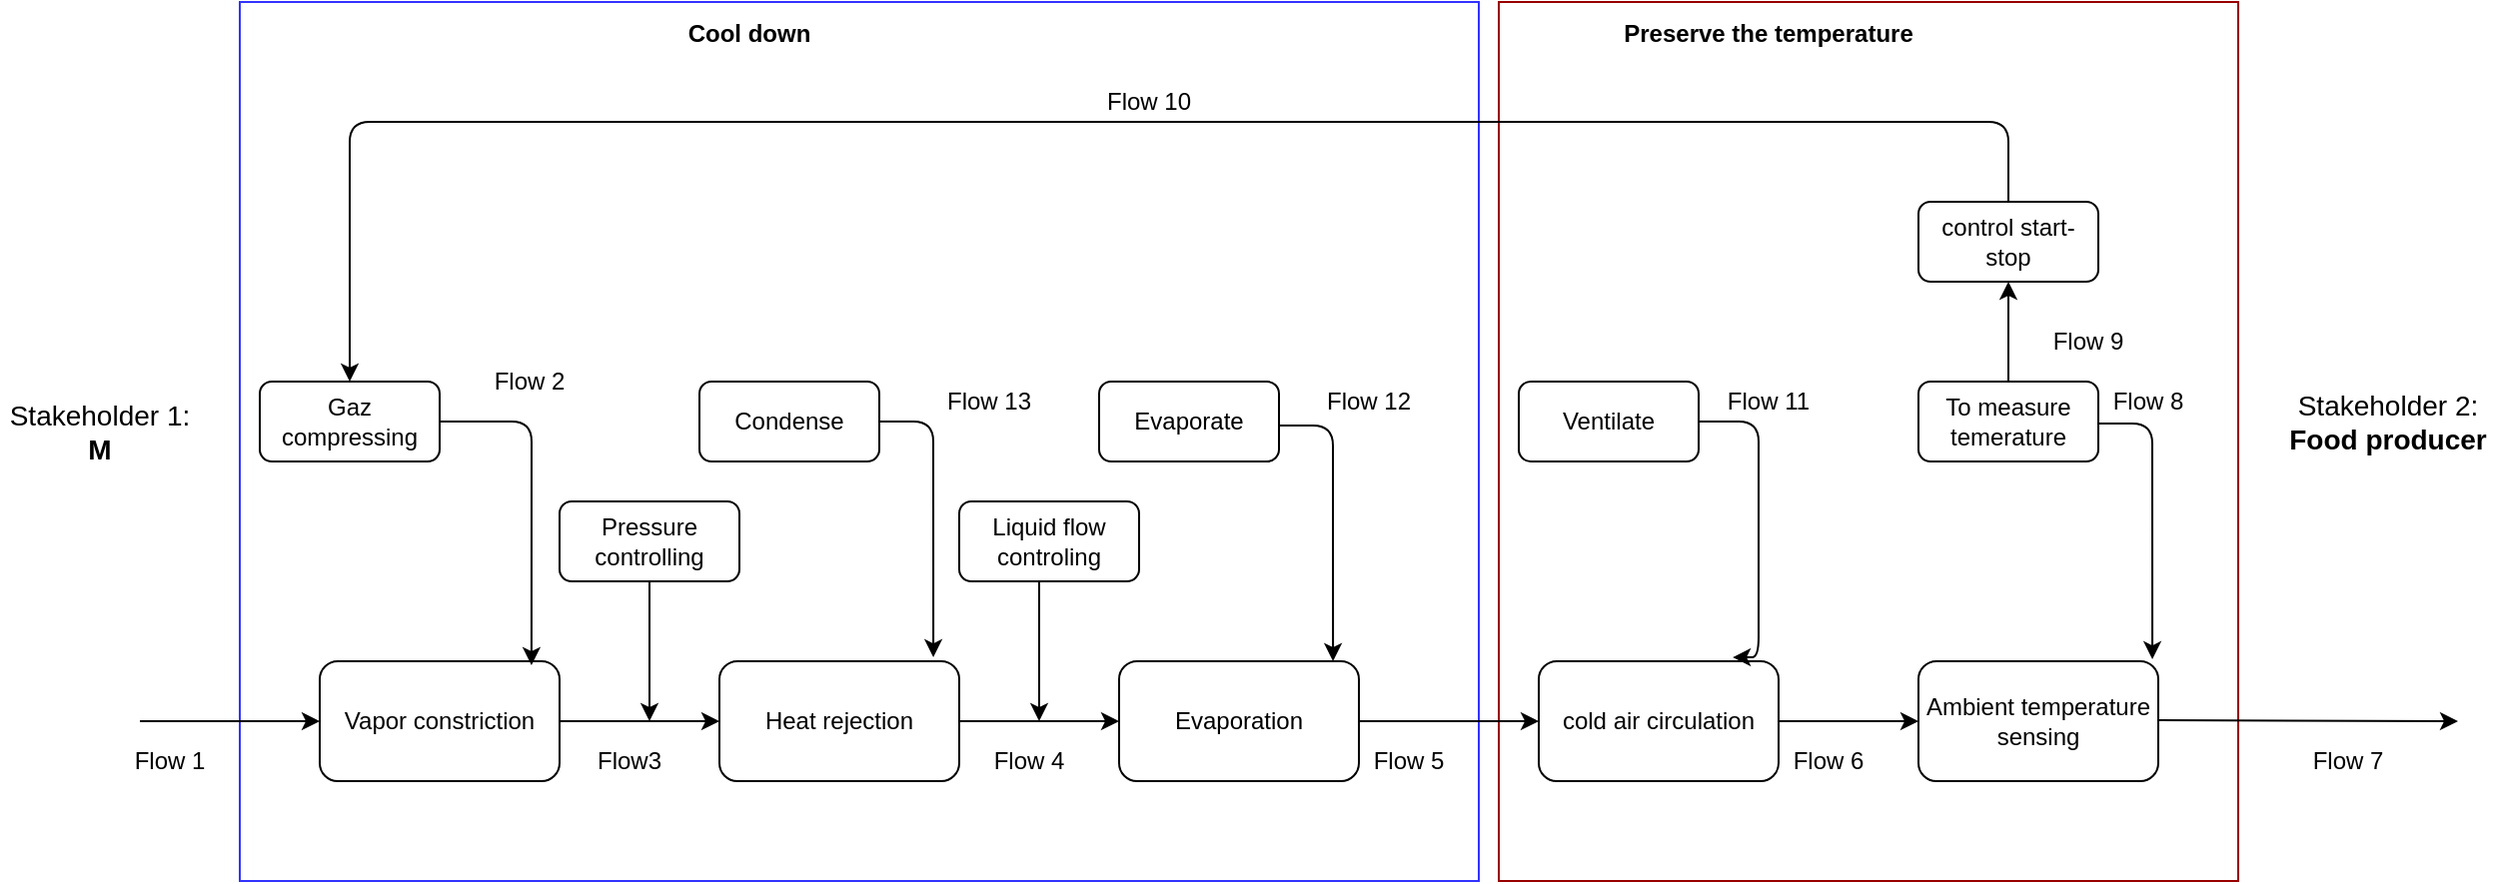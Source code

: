 <mxfile version="14.7.4" type="github">
  <diagram id="EVZrFt1r1atZXmSjvw7J" name="Page-1">
    <mxGraphModel dx="1666" dy="831" grid="1" gridSize="10" guides="1" tooltips="1" connect="1" arrows="1" fold="1" page="1" pageScale="1" pageWidth="827" pageHeight="1169" math="0" shadow="0">
      <root>
        <mxCell id="0" />
        <mxCell id="1" parent="0" />
        <mxCell id="fz1JVw6y3OA5qOB74j5y-1" value="" style="rounded=0;whiteSpace=wrap;html=1;shadow=0;strokeColor=#990000;" parent="1" vertex="1">
          <mxGeometry x="750" y="140" width="370" height="440" as="geometry" />
        </mxCell>
        <mxCell id="fz1JVw6y3OA5qOB74j5y-2" value="" style="rounded=0;whiteSpace=wrap;html=1;shadow=0;strokeColor=#3333FF;" parent="1" vertex="1">
          <mxGeometry x="120" y="140" width="620" height="440" as="geometry" />
        </mxCell>
        <mxCell id="fz1JVw6y3OA5qOB74j5y-3" value="" style="edgeStyle=orthogonalEdgeStyle;rounded=0;orthogonalLoop=1;jettySize=auto;html=1;" parent="1" source="fz1JVw6y3OA5qOB74j5y-4" target="fz1JVw6y3OA5qOB74j5y-6" edge="1">
          <mxGeometry relative="1" as="geometry" />
        </mxCell>
        <mxCell id="fz1JVw6y3OA5qOB74j5y-4" value="Vapor constriction" style="rounded=1;whiteSpace=wrap;html=1;" parent="1" vertex="1">
          <mxGeometry x="160" y="470" width="120" height="60" as="geometry" />
        </mxCell>
        <mxCell id="fz1JVw6y3OA5qOB74j5y-5" value="" style="edgeStyle=orthogonalEdgeStyle;rounded=0;orthogonalLoop=1;jettySize=auto;html=1;" parent="1" source="fz1JVw6y3OA5qOB74j5y-6" target="fz1JVw6y3OA5qOB74j5y-8" edge="1">
          <mxGeometry relative="1" as="geometry" />
        </mxCell>
        <mxCell id="fz1JVw6y3OA5qOB74j5y-6" value="Heat rejection" style="whiteSpace=wrap;html=1;rounded=1;" parent="1" vertex="1">
          <mxGeometry x="360" y="470" width="120" height="60" as="geometry" />
        </mxCell>
        <mxCell id="fz1JVw6y3OA5qOB74j5y-7" value="" style="edgeStyle=orthogonalEdgeStyle;rounded=0;orthogonalLoop=1;jettySize=auto;html=1;" parent="1" source="fz1JVw6y3OA5qOB74j5y-8" target="fz1JVw6y3OA5qOB74j5y-10" edge="1">
          <mxGeometry relative="1" as="geometry" />
        </mxCell>
        <mxCell id="fz1JVw6y3OA5qOB74j5y-8" value="Evaporation" style="whiteSpace=wrap;html=1;rounded=1;" parent="1" vertex="1">
          <mxGeometry x="560" y="470" width="120" height="60" as="geometry" />
        </mxCell>
        <mxCell id="fz1JVw6y3OA5qOB74j5y-9" value="" style="edgeStyle=orthogonalEdgeStyle;rounded=0;orthogonalLoop=1;jettySize=auto;html=1;" parent="1" source="fz1JVw6y3OA5qOB74j5y-10" target="fz1JVw6y3OA5qOB74j5y-11" edge="1">
          <mxGeometry relative="1" as="geometry" />
        </mxCell>
        <mxCell id="fz1JVw6y3OA5qOB74j5y-10" value="cold air circulation" style="whiteSpace=wrap;html=1;rounded=1;" parent="1" vertex="1">
          <mxGeometry x="770" y="470" width="120" height="60" as="geometry" />
        </mxCell>
        <mxCell id="fz1JVw6y3OA5qOB74j5y-11" value="Ambient temperature sensing " style="whiteSpace=wrap;html=1;rounded=1;" parent="1" vertex="1">
          <mxGeometry x="960" y="470" width="120" height="60" as="geometry" />
        </mxCell>
        <mxCell id="fz1JVw6y3OA5qOB74j5y-12" value="" style="endArrow=classic;html=1;" parent="1" target="fz1JVw6y3OA5qOB74j5y-4" edge="1">
          <mxGeometry width="50" height="50" relative="1" as="geometry">
            <mxPoint x="70" y="500" as="sourcePoint" />
            <mxPoint x="510" y="470" as="targetPoint" />
          </mxGeometry>
        </mxCell>
        <mxCell id="fz1JVw6y3OA5qOB74j5y-13" value="Flow3" style="text;html=1;strokeColor=none;fillColor=none;align=center;verticalAlign=middle;whiteSpace=wrap;rounded=0;" parent="1" vertex="1">
          <mxGeometry x="290" y="510" width="50" height="20" as="geometry" />
        </mxCell>
        <mxCell id="fz1JVw6y3OA5qOB74j5y-14" value="Gaz compressing" style="rounded=1;whiteSpace=wrap;html=1;" parent="1" vertex="1">
          <mxGeometry x="130" y="330" width="90" height="40" as="geometry" />
        </mxCell>
        <mxCell id="fz1JVw6y3OA5qOB74j5y-15" value="" style="edgeStyle=segmentEdgeStyle;endArrow=classic;html=1;exitX=1;exitY=0.5;exitDx=0;exitDy=0;entryX=0.883;entryY=0.033;entryDx=0;entryDy=0;entryPerimeter=0;" parent="1" source="fz1JVw6y3OA5qOB74j5y-14" target="fz1JVw6y3OA5qOB74j5y-4" edge="1">
          <mxGeometry width="50" height="50" relative="1" as="geometry">
            <mxPoint x="460" y="520" as="sourcePoint" />
            <mxPoint x="510" y="470" as="targetPoint" />
          </mxGeometry>
        </mxCell>
        <mxCell id="fz1JVw6y3OA5qOB74j5y-16" value="&lt;div&gt;Pressure &lt;br&gt;&lt;/div&gt;&lt;div&gt;controlling&lt;br&gt;&lt;/div&gt;" style="rounded=1;whiteSpace=wrap;html=1;" parent="1" vertex="1">
          <mxGeometry x="280" y="390" width="90" height="40" as="geometry" />
        </mxCell>
        <mxCell id="fz1JVw6y3OA5qOB74j5y-17" value="" style="endArrow=classic;html=1;exitX=0.5;exitY=1;exitDx=0;exitDy=0;" parent="1" source="fz1JVw6y3OA5qOB74j5y-16" edge="1">
          <mxGeometry width="50" height="50" relative="1" as="geometry">
            <mxPoint x="460" y="520" as="sourcePoint" />
            <mxPoint x="325" y="500" as="targetPoint" />
          </mxGeometry>
        </mxCell>
        <mxCell id="fz1JVw6y3OA5qOB74j5y-18" value="Flow 2" style="text;html=1;strokeColor=none;fillColor=none;align=center;verticalAlign=middle;whiteSpace=wrap;rounded=0;" parent="1" vertex="1">
          <mxGeometry x="220" y="320" width="90" height="20" as="geometry" />
        </mxCell>
        <mxCell id="fz1JVw6y3OA5qOB74j5y-19" value="Condense" style="rounded=1;whiteSpace=wrap;html=1;" parent="1" vertex="1">
          <mxGeometry x="350" y="330" width="90" height="40" as="geometry" />
        </mxCell>
        <mxCell id="fz1JVw6y3OA5qOB74j5y-20" value="" style="edgeStyle=segmentEdgeStyle;endArrow=classic;html=1;exitX=1;exitY=0.5;exitDx=0;exitDy=0;entryX=0.892;entryY=-0.033;entryDx=0;entryDy=0;entryPerimeter=0;" parent="1" source="fz1JVw6y3OA5qOB74j5y-19" target="fz1JVw6y3OA5qOB74j5y-6" edge="1">
          <mxGeometry width="50" height="50" relative="1" as="geometry">
            <mxPoint x="440" y="340" as="sourcePoint" />
            <mxPoint x="485.96" y="461.98" as="targetPoint" />
          </mxGeometry>
        </mxCell>
        <mxCell id="fz1JVw6y3OA5qOB74j5y-21" value="Flow 10" style="text;html=1;strokeColor=none;fillColor=none;align=center;verticalAlign=middle;whiteSpace=wrap;rounded=0;" parent="1" vertex="1">
          <mxGeometry x="530" y="180" width="90" height="20" as="geometry" />
        </mxCell>
        <mxCell id="fz1JVw6y3OA5qOB74j5y-22" value="Liquid flow controling" style="rounded=1;whiteSpace=wrap;html=1;" parent="1" vertex="1">
          <mxGeometry x="480" y="390" width="90" height="40" as="geometry" />
        </mxCell>
        <mxCell id="fz1JVw6y3OA5qOB74j5y-23" value="" style="endArrow=classic;html=1;exitX=0.5;exitY=1;exitDx=0;exitDy=0;" parent="1" edge="1">
          <mxGeometry width="50" height="50" relative="1" as="geometry">
            <mxPoint x="520" y="430" as="sourcePoint" />
            <mxPoint x="520" y="500" as="targetPoint" />
          </mxGeometry>
        </mxCell>
        <mxCell id="fz1JVw6y3OA5qOB74j5y-24" value="Flow 4" style="text;html=1;strokeColor=none;fillColor=none;align=center;verticalAlign=middle;whiteSpace=wrap;rounded=0;" parent="1" vertex="1">
          <mxGeometry x="490" y="510" width="50" height="20" as="geometry" />
        </mxCell>
        <mxCell id="fz1JVw6y3OA5qOB74j5y-25" value="Flow 5" style="text;html=1;strokeColor=none;fillColor=none;align=center;verticalAlign=middle;whiteSpace=wrap;rounded=0;" parent="1" vertex="1">
          <mxGeometry x="680" y="510" width="50" height="20" as="geometry" />
        </mxCell>
        <mxCell id="fz1JVw6y3OA5qOB74j5y-26" value="Evaporate" style="rounded=1;whiteSpace=wrap;html=1;" parent="1" vertex="1">
          <mxGeometry x="550" y="330" width="90" height="40" as="geometry" />
        </mxCell>
        <mxCell id="fz1JVw6y3OA5qOB74j5y-27" value="" style="edgeStyle=segmentEdgeStyle;endArrow=classic;html=1;exitX=1;exitY=0.5;exitDx=0;exitDy=0;entryX=0.892;entryY=-0.033;entryDx=0;entryDy=0;entryPerimeter=0;" parent="1" edge="1">
          <mxGeometry width="50" height="50" relative="1" as="geometry">
            <mxPoint x="640" y="351.98" as="sourcePoint" />
            <mxPoint x="667.04" y="470" as="targetPoint" />
          </mxGeometry>
        </mxCell>
        <mxCell id="fz1JVw6y3OA5qOB74j5y-28" value="Flow 12" style="text;html=1;strokeColor=none;fillColor=none;align=center;verticalAlign=middle;whiteSpace=wrap;rounded=0;" parent="1" vertex="1">
          <mxGeometry x="640" y="330" width="90" height="20" as="geometry" />
        </mxCell>
        <mxCell id="fz1JVw6y3OA5qOB74j5y-29" value="Flow 6" style="text;html=1;strokeColor=none;fillColor=none;align=center;verticalAlign=middle;whiteSpace=wrap;rounded=0;" parent="1" vertex="1">
          <mxGeometry x="890" y="510" width="50" height="20" as="geometry" />
        </mxCell>
        <mxCell id="fz1JVw6y3OA5qOB74j5y-30" value="Flow 1" style="text;html=1;strokeColor=none;fillColor=none;align=center;verticalAlign=middle;whiteSpace=wrap;rounded=0;" parent="1" vertex="1">
          <mxGeometry x="60" y="510" width="50" height="20" as="geometry" />
        </mxCell>
        <mxCell id="fz1JVw6y3OA5qOB74j5y-31" value="Ventilate" style="rounded=1;whiteSpace=wrap;html=1;" parent="1" vertex="1">
          <mxGeometry x="760" y="330" width="90" height="40" as="geometry" />
        </mxCell>
        <mxCell id="fz1JVw6y3OA5qOB74j5y-32" value="" style="edgeStyle=segmentEdgeStyle;endArrow=classic;html=1;exitX=1;exitY=0.5;exitDx=0;exitDy=0;entryX=0.892;entryY=-0.033;entryDx=0;entryDy=0;entryPerimeter=0;" parent="1" source="fz1JVw6y3OA5qOB74j5y-31" edge="1">
          <mxGeometry width="50" height="50" relative="1" as="geometry">
            <mxPoint x="865" y="330" as="sourcePoint" />
            <mxPoint x="867.04" y="468.02" as="targetPoint" />
            <Array as="points">
              <mxPoint x="880" y="350" />
              <mxPoint x="880" y="468" />
            </Array>
          </mxGeometry>
        </mxCell>
        <mxCell id="fz1JVw6y3OA5qOB74j5y-33" value="To measure temerature" style="rounded=1;whiteSpace=wrap;html=1;" parent="1" vertex="1">
          <mxGeometry x="960" y="330" width="90" height="40" as="geometry" />
        </mxCell>
        <mxCell id="fz1JVw6y3OA5qOB74j5y-34" value="" style="edgeStyle=segmentEdgeStyle;endArrow=classic;html=1;exitX=1;exitY=0.5;exitDx=0;exitDy=0;entryX=0.892;entryY=-0.033;entryDx=0;entryDy=0;entryPerimeter=0;" parent="1" edge="1">
          <mxGeometry width="50" height="50" relative="1" as="geometry">
            <mxPoint x="1050" y="350.99" as="sourcePoint" />
            <mxPoint x="1077.04" y="469.01" as="targetPoint" />
          </mxGeometry>
        </mxCell>
        <mxCell id="fz1JVw6y3OA5qOB74j5y-35" value="Flow 8" style="text;html=1;strokeColor=none;fillColor=none;align=center;verticalAlign=middle;whiteSpace=wrap;rounded=0;" parent="1" vertex="1">
          <mxGeometry x="1030" y="330" width="90" height="20" as="geometry" />
        </mxCell>
        <mxCell id="fz1JVw6y3OA5qOB74j5y-36" value="" style="endArrow=classic;html=1;" parent="1" edge="1">
          <mxGeometry width="50" height="50" relative="1" as="geometry">
            <mxPoint x="1080" y="499.5" as="sourcePoint" />
            <mxPoint x="1230" y="500" as="targetPoint" />
          </mxGeometry>
        </mxCell>
        <mxCell id="fz1JVw6y3OA5qOB74j5y-37" value="Flow 7" style="text;html=1;strokeColor=none;fillColor=none;align=center;verticalAlign=middle;whiteSpace=wrap;rounded=0;" parent="1" vertex="1">
          <mxGeometry x="1150" y="510" width="50" height="20" as="geometry" />
        </mxCell>
        <mxCell id="fz1JVw6y3OA5qOB74j5y-38" value="control start-stop" style="rounded=1;whiteSpace=wrap;html=1;" parent="1" vertex="1">
          <mxGeometry x="960" y="240" width="90" height="40" as="geometry" />
        </mxCell>
        <mxCell id="fz1JVw6y3OA5qOB74j5y-39" value="" style="endArrow=classic;html=1;exitX=0.5;exitY=0;exitDx=0;exitDy=0;entryX=0.5;entryY=1;entryDx=0;entryDy=0;" parent="1" source="fz1JVw6y3OA5qOB74j5y-33" target="fz1JVw6y3OA5qOB74j5y-38" edge="1">
          <mxGeometry width="50" height="50" relative="1" as="geometry">
            <mxPoint x="590" y="440" as="sourcePoint" />
            <mxPoint x="640" y="390" as="targetPoint" />
          </mxGeometry>
        </mxCell>
        <mxCell id="fz1JVw6y3OA5qOB74j5y-40" value="Flow 9" style="text;html=1;strokeColor=none;fillColor=none;align=center;verticalAlign=middle;whiteSpace=wrap;rounded=0;" parent="1" vertex="1">
          <mxGeometry x="1000" y="300" width="90" height="20" as="geometry" />
        </mxCell>
        <mxCell id="fz1JVw6y3OA5qOB74j5y-41" value="" style="edgeStyle=segmentEdgeStyle;endArrow=classic;html=1;exitX=0.5;exitY=0;exitDx=0;exitDy=0;entryX=0.5;entryY=0;entryDx=0;entryDy=0;" parent="1" source="fz1JVw6y3OA5qOB74j5y-38" target="fz1JVw6y3OA5qOB74j5y-14" edge="1">
          <mxGeometry width="50" height="50" relative="1" as="geometry">
            <mxPoint x="450" y="360" as="sourcePoint" />
            <mxPoint x="90" y="340" as="targetPoint" />
            <Array as="points">
              <mxPoint x="1005" y="200" />
              <mxPoint x="175" y="200" />
            </Array>
          </mxGeometry>
        </mxCell>
        <mxCell id="fz1JVw6y3OA5qOB74j5y-42" value="Flow 13" style="text;html=1;strokeColor=none;fillColor=none;align=center;verticalAlign=middle;whiteSpace=wrap;rounded=0;" parent="1" vertex="1">
          <mxGeometry x="450" y="330" width="90" height="20" as="geometry" />
        </mxCell>
        <mxCell id="fz1JVw6y3OA5qOB74j5y-43" value="Flow 11" style="text;html=1;strokeColor=none;fillColor=none;align=center;verticalAlign=middle;whiteSpace=wrap;rounded=0;" parent="1" vertex="1">
          <mxGeometry x="840" y="330" width="90" height="20" as="geometry" />
        </mxCell>
        <mxCell id="fz1JVw6y3OA5qOB74j5y-44" value="&lt;font style=&quot;font-size: 14px&quot;&gt;Stakeholder 1: &lt;font style=&quot;font-size: 14px&quot;&gt;&lt;b&gt;M&lt;/b&gt;&lt;/font&gt;&lt;/font&gt;" style="text;html=1;strokeColor=none;fillColor=none;align=center;verticalAlign=middle;whiteSpace=wrap;rounded=0;shadow=0;" parent="1" vertex="1">
          <mxGeometry y="330" width="100" height="50" as="geometry" />
        </mxCell>
        <mxCell id="fz1JVw6y3OA5qOB74j5y-45" value="&lt;font style=&quot;font-size: 14px&quot;&gt;Stakeholder 2: &lt;font style=&quot;font-size: 14px&quot;&gt;&lt;b&gt;Food producer&lt;br&gt;&lt;/b&gt;&lt;/font&gt;&lt;/font&gt;" style="text;html=1;strokeColor=none;fillColor=none;align=center;verticalAlign=middle;whiteSpace=wrap;rounded=0;shadow=0;" parent="1" vertex="1">
          <mxGeometry x="1140" y="325" width="110" height="50" as="geometry" />
        </mxCell>
        <mxCell id="fz1JVw6y3OA5qOB74j5y-46" value="&lt;b&gt;Preserve the temperature&lt;/b&gt;&lt;font style=&quot;font-size: 14px&quot;&gt;&lt;font style=&quot;font-size: 14px&quot;&gt;&lt;b&gt;&lt;br&gt;&lt;/b&gt;&lt;/font&gt;&lt;/font&gt;" style="text;html=1;strokeColor=none;fillColor=none;align=center;verticalAlign=middle;whiteSpace=wrap;rounded=0;shadow=0;" parent="1" vertex="1">
          <mxGeometry x="800" y="140" width="170" height="30" as="geometry" />
        </mxCell>
        <mxCell id="fz1JVw6y3OA5qOB74j5y-47" value="&lt;b&gt;Cool down&lt;/b&gt;&lt;font style=&quot;font-size: 14px&quot;&gt;&lt;font style=&quot;font-size: 14px&quot;&gt;&lt;b&gt;&lt;br&gt;&lt;/b&gt;&lt;/font&gt;&lt;/font&gt;" style="text;html=1;strokeColor=none;fillColor=none;align=center;verticalAlign=middle;whiteSpace=wrap;rounded=0;shadow=0;" parent="1" vertex="1">
          <mxGeometry x="290" y="140" width="170" height="30" as="geometry" />
        </mxCell>
      </root>
    </mxGraphModel>
  </diagram>
</mxfile>

